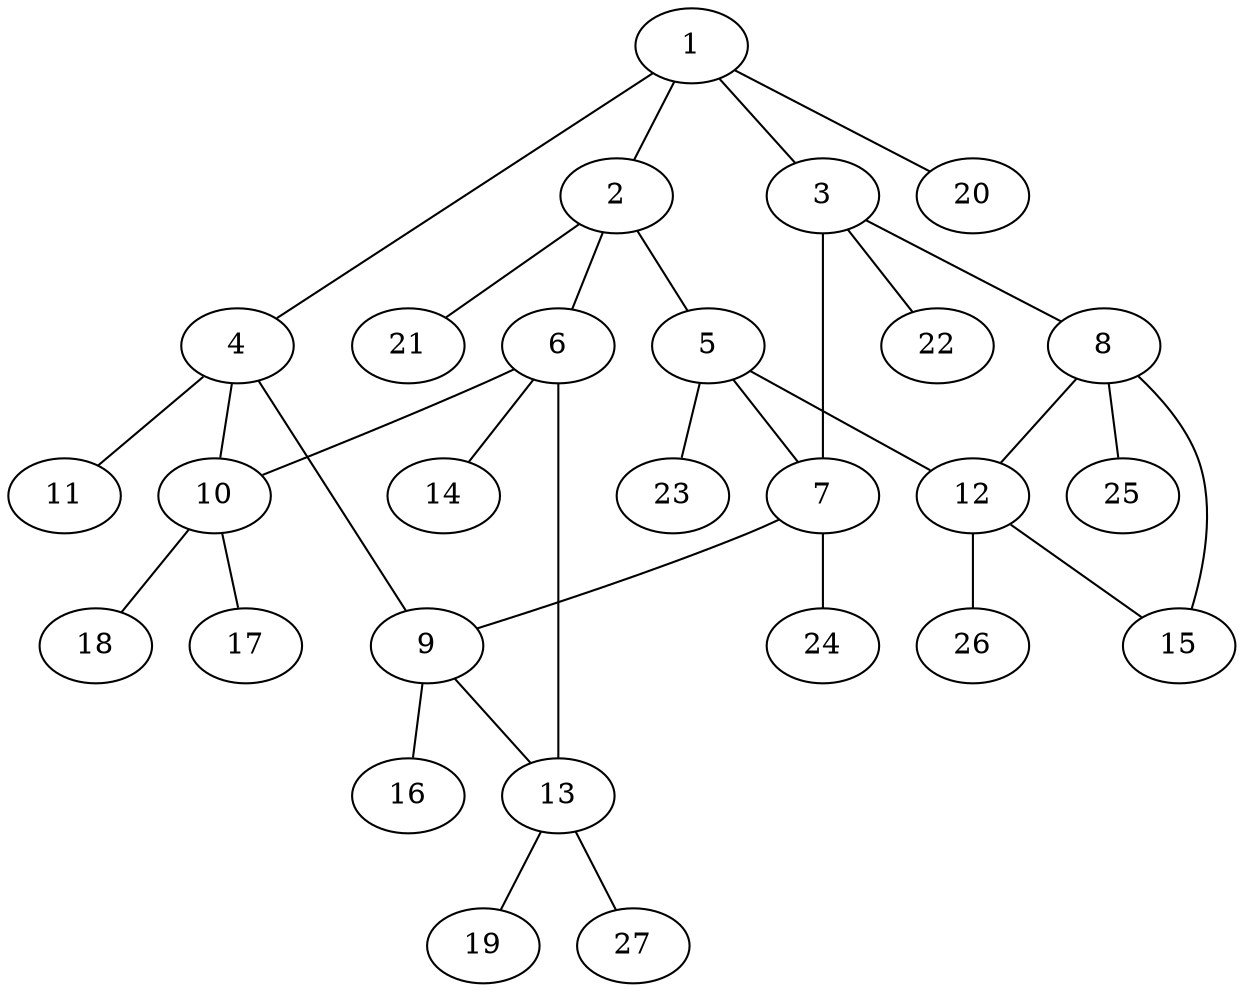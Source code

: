 graph molecule_3239 {
	1	 [chem=C];
	2	 [chem=C];
	1 -- 2	 [valence=1];
	3	 [chem=C];
	1 -- 3	 [valence=1];
	4	 [chem=C];
	1 -- 4	 [valence=1];
	20	 [chem=H];
	1 -- 20	 [valence=1];
	5	 [chem=C];
	2 -- 5	 [valence=1];
	6	 [chem=C];
	2 -- 6	 [valence=1];
	21	 [chem=H];
	2 -- 21	 [valence=1];
	7	 [chem=C];
	3 -- 7	 [valence=1];
	8	 [chem=C];
	3 -- 8	 [valence=1];
	22	 [chem=H];
	3 -- 22	 [valence=1];
	9	 [chem=C];
	4 -- 9	 [valence=1];
	10	 [chem=C];
	4 -- 10	 [valence=1];
	11	 [chem=Cl];
	4 -- 11	 [valence=1];
	5 -- 7	 [valence=1];
	12	 [chem=C];
	5 -- 12	 [valence=1];
	23	 [chem=H];
	5 -- 23	 [valence=1];
	6 -- 10	 [valence=1];
	13	 [chem=C];
	6 -- 13	 [valence=1];
	14	 [chem=Cl];
	6 -- 14	 [valence=1];
	7 -- 9	 [valence=1];
	24	 [chem=H];
	7 -- 24	 [valence=1];
	8 -- 12	 [valence=1];
	15	 [chem=O];
	8 -- 15	 [valence=1];
	25	 [chem=H];
	8 -- 25	 [valence=1];
	9 -- 13	 [valence=1];
	16	 [chem=Cl];
	9 -- 16	 [valence=1];
	17	 [chem=Cl];
	10 -- 17	 [valence=1];
	18	 [chem=Cl];
	10 -- 18	 [valence=1];
	12 -- 15	 [valence=1];
	26	 [chem=H];
	12 -- 26	 [valence=1];
	19	 [chem=Cl];
	13 -- 19	 [valence=1];
	27	 [chem=H];
	13 -- 27	 [valence=1];
}
